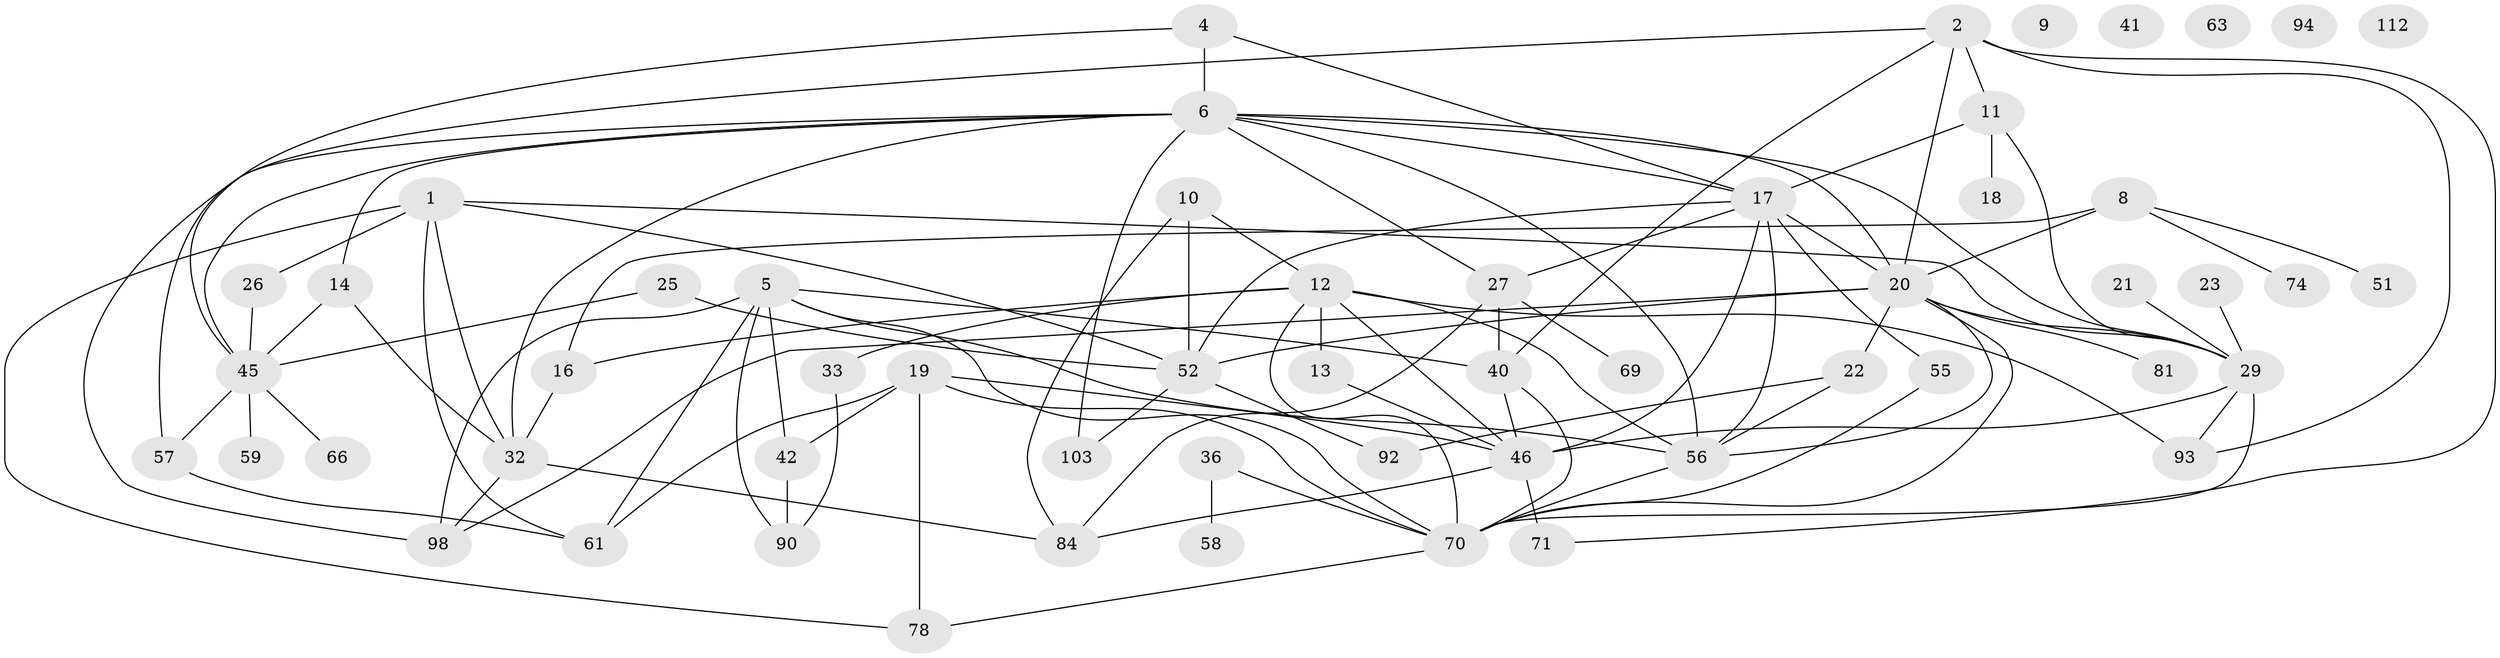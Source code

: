 // original degree distribution, {3: 0.2831858407079646, 5: 0.10619469026548672, 2: 0.19469026548672566, 4: 0.21238938053097345, 0: 0.04424778761061947, 6: 0.017699115044247787, 1: 0.12389380530973451, 7: 0.017699115044247787}
// Generated by graph-tools (version 1.1) at 2025/16/03/04/25 18:16:27]
// undirected, 56 vertices, 103 edges
graph export_dot {
graph [start="1"]
  node [color=gray90,style=filled];
  1 [super="+76+3"];
  2 [super="+37"];
  4 [super="+35"];
  5 [super="+49"];
  6 [super="+101+7"];
  8 [super="+104"];
  9;
  10;
  11 [super="+15"];
  12 [super="+43+44"];
  13 [super="+87"];
  14;
  16 [super="+60"];
  17 [super="+28+111+86"];
  18;
  19 [super="+39+50"];
  20 [super="+31+24+80"];
  21;
  22 [super="+34"];
  23;
  25;
  26 [super="+95"];
  27 [super="+77"];
  29 [super="+85+88+30"];
  32 [super="+47+64"];
  33;
  36;
  40 [super="+83"];
  41;
  42;
  45 [super="+53"];
  46 [super="+54"];
  51;
  52 [super="+67"];
  55;
  56 [super="+99+68+73"];
  57;
  58;
  59 [super="+72"];
  61;
  63;
  66;
  69;
  70 [super="+96+79"];
  71;
  74;
  78;
  81;
  84;
  90 [super="+107"];
  92;
  93 [super="+113"];
  94;
  98 [super="+109"];
  103;
  112;
  1 -- 78;
  1 -- 32 [weight=2];
  1 -- 26;
  1 -- 29;
  1 -- 52;
  1 -- 61;
  2 -- 11;
  2 -- 71;
  2 -- 20;
  2 -- 40;
  2 -- 57;
  2 -- 93;
  4 -- 17;
  4 -- 6 [weight=2];
  4 -- 45;
  5 -- 90;
  5 -- 98;
  5 -- 70;
  5 -- 40;
  5 -- 42;
  5 -- 61;
  5 -- 56;
  6 -- 103;
  6 -- 17;
  6 -- 20;
  6 -- 32;
  6 -- 98;
  6 -- 45;
  6 -- 14;
  6 -- 27;
  6 -- 29;
  6 -- 56;
  8 -- 16 [weight=2];
  8 -- 74;
  8 -- 51;
  8 -- 20;
  10 -- 52;
  10 -- 84;
  10 -- 12;
  11 -- 18;
  11 -- 29 [weight=2];
  11 -- 17;
  12 -- 13;
  12 -- 70;
  12 -- 56 [weight=2];
  12 -- 93;
  12 -- 33;
  12 -- 16;
  12 -- 46;
  13 -- 46;
  14 -- 32;
  14 -- 45;
  16 -- 32;
  17 -- 20;
  17 -- 52;
  17 -- 55;
  17 -- 56;
  17 -- 27;
  17 -- 46;
  19 -- 78;
  19 -- 42;
  19 -- 61;
  19 -- 70;
  19 -- 46;
  20 -- 98;
  20 -- 22 [weight=2];
  20 -- 29;
  20 -- 81;
  20 -- 52;
  20 -- 56 [weight=2];
  20 -- 70;
  21 -- 29;
  22 -- 56;
  22 -- 92;
  23 -- 29;
  25 -- 52;
  25 -- 45;
  26 -- 45;
  27 -- 40;
  27 -- 84;
  27 -- 69;
  29 -- 93;
  29 -- 70;
  29 -- 46;
  32 -- 98;
  32 -- 84;
  33 -- 90;
  36 -- 58;
  36 -- 70;
  40 -- 70;
  40 -- 46;
  42 -- 90;
  45 -- 57;
  45 -- 59;
  45 -- 66;
  46 -- 71 [weight=2];
  46 -- 84;
  52 -- 103;
  52 -- 92;
  55 -- 70;
  56 -- 70;
  57 -- 61;
  70 -- 78;
}

